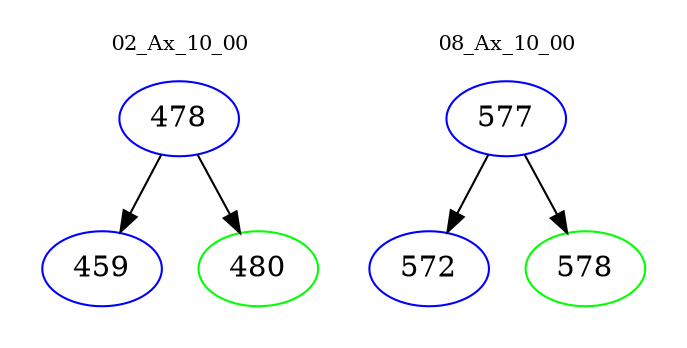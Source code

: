 digraph{
subgraph cluster_0 {
color = white
label = "02_Ax_10_00";
fontsize=10;
T0_478 [label="478", color="blue"]
T0_478 -> T0_459 [color="black"]
T0_459 [label="459", color="blue"]
T0_478 -> T0_480 [color="black"]
T0_480 [label="480", color="green"]
}
subgraph cluster_1 {
color = white
label = "08_Ax_10_00";
fontsize=10;
T1_577 [label="577", color="blue"]
T1_577 -> T1_572 [color="black"]
T1_572 [label="572", color="blue"]
T1_577 -> T1_578 [color="black"]
T1_578 [label="578", color="green"]
}
}
